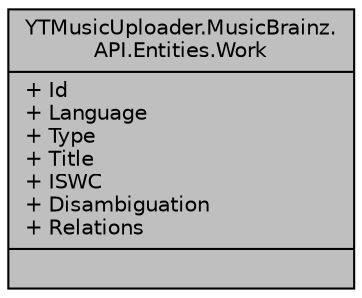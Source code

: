 digraph "YTMusicUploader.MusicBrainz.API.Entities.Work"
{
 // LATEX_PDF_SIZE
  edge [fontname="Helvetica",fontsize="10",labelfontname="Helvetica",labelfontsize="10"];
  node [fontname="Helvetica",fontsize="10",shape=record];
  Node1 [label="{YTMusicUploader.MusicBrainz.\lAPI.Entities.Work\n|+ Id\l+ Language\l+ Type\l+ Title\l+ ISWC\l+ Disambiguation\l+ Relations\l|}",height=0.2,width=0.4,color="black", fillcolor="grey75", style="filled", fontcolor="black",tooltip="In MusicBrainz terminology, a work is a distinct intellectual or artistic creation,..."];
}
